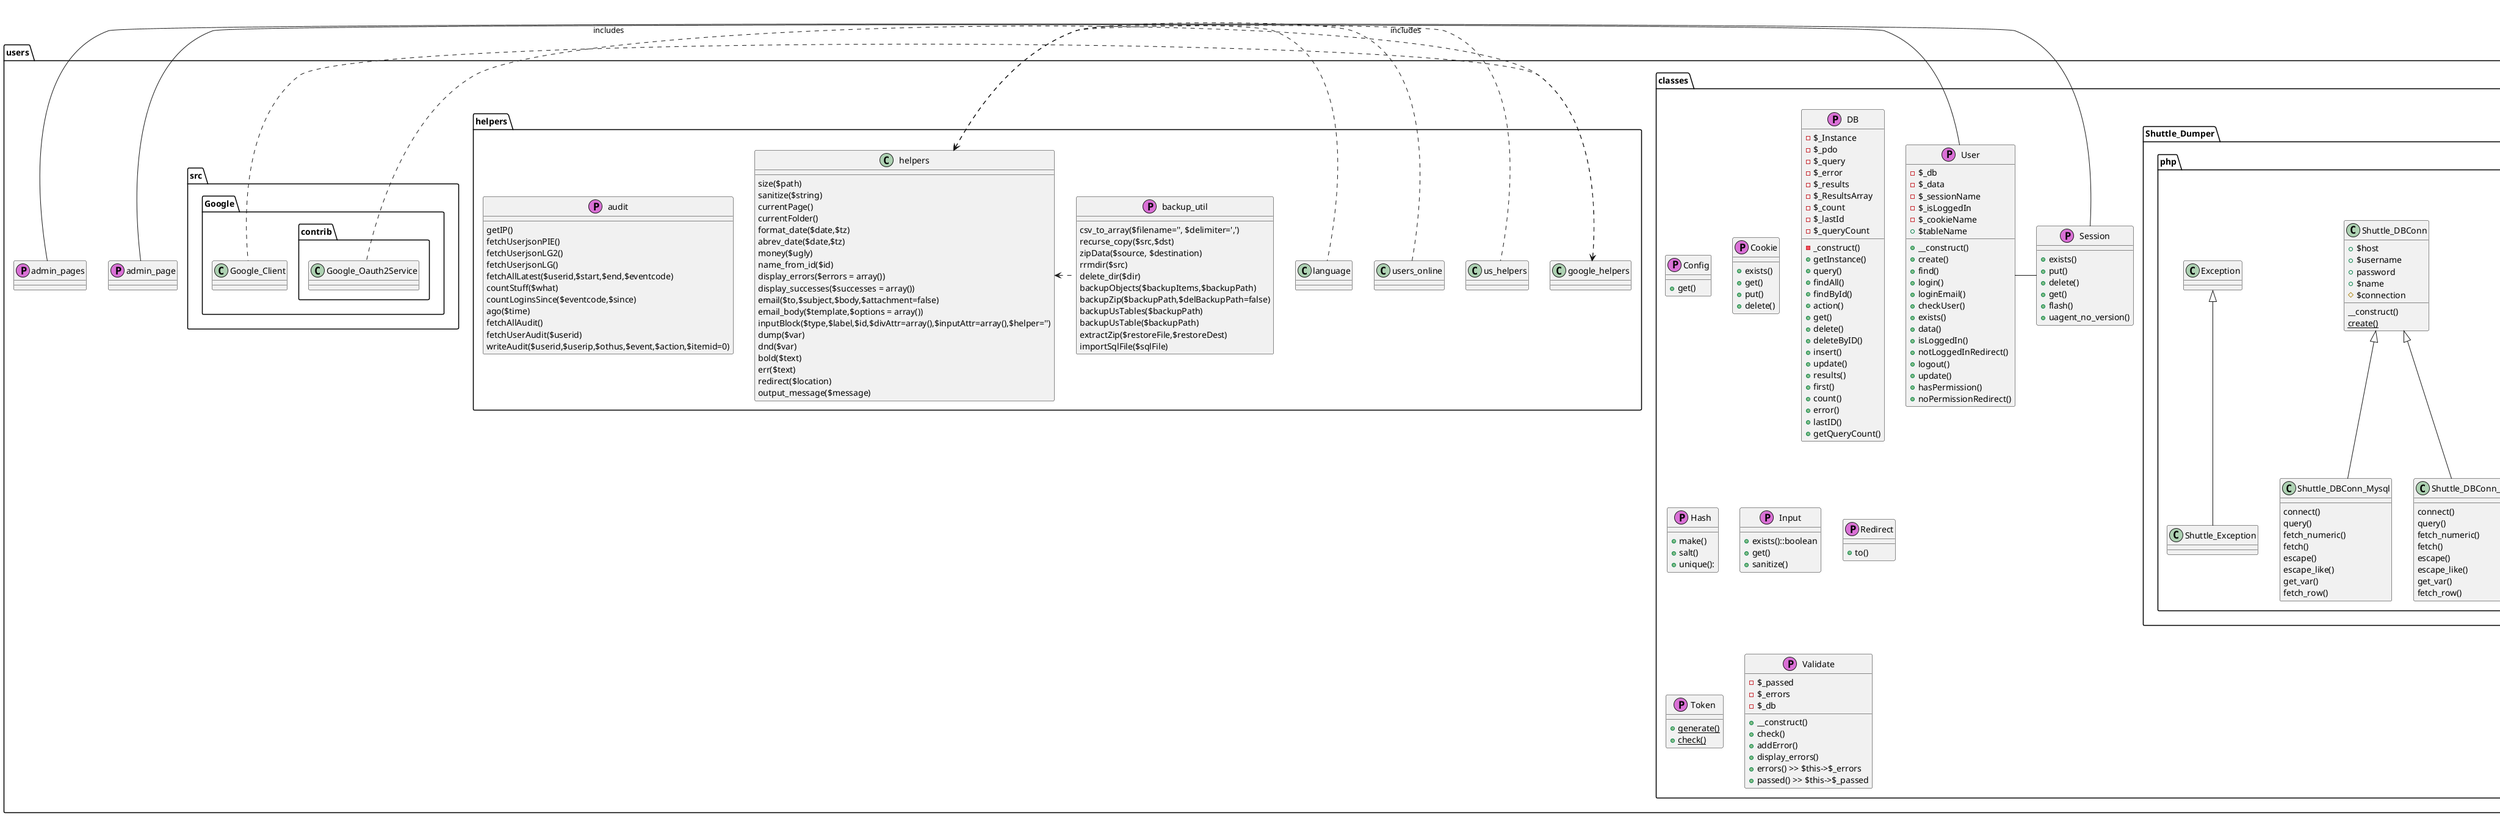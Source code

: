 @startuml ClassIUML
page 2x2
skinparam pageMargin 10
skinparam pageExternalColor gray
skinparam pageBorderColor black

!define PHP << (P,orchid) >>

namespace users {
	class admin_page PHP {

	}
	
	class admin_pages PHP {

	}

	namespace classes{

		class Config PHP {
			+get()
		}

		class Cookie PHP {
			+exists()
			+get()
			+put()
			+delete()

		}

		class DB PHP {
			-$_Instance
			-$_pdo
			-$_query
			-$_error
			-$_results
			-$_ResultsArray
			-$_count
			-$_lastId
			-$_queryCount
			-_construct()
			+getInstance()
			+query()
			+findAll()
			+findById()
			+action()
			+get()
			+delete()
			+deleteByID()
			+insert()
			+update()
			+results()
			+first()
			+count()
			+error()
			+lastID()
			+getQueryCount()

			
		}		

		class Hash PHP {
			+make()
			+salt()
			+unique():
		}

		class Input PHP {
			+exists()::boolean
			+get()
			+sanitize()
		}		

		class Redirect PHP {
			+to()
		}			

		class Session PHP {
			+exists()
			+put()
			+delete()
			+get()
			+flash()
			+uagent_no_version()
		}

		package Shuttle_Dumper.php{
			abstract class Shuttle_Dump_File {
				#$fh
				#$file_location
				{abstract}write()
				{abstract}end()
				create()
				__construct()
				is_gzip()
			}

			class Shuttle_Dump_File_Plaintext extends Shuttle_Dump_File {
				+open()
				+write()
				+end()
			}

			class Shuttle_Dump_File_Gzip extends Shuttle_Dump_File{
				+open()
				+write()
				+end()
			}

			class Shuttle_Insert_Statement{
				-$rows
				-$length
				-$table
				__construct()
				reset()
				add_row()
				get_sql()
				get_length()
			}

			abstract class Shuttle_Dumper{
				~INSERT_THRESHOLD
				+$db
				$dump_file
				$eol
				$include_tables
				$exclude_tables
				{static}create()
				__construct()
				{static}has_shell_access()
				{static}is_shell_command_available()
				{abstract}dump()
				~get_tables()
			}

			class Shuttle_Dumper_ShellCommand extends Shuttle_Dumper{
				dump()
			}

			class Shuttle_Dumper_Native extends Shuttle_Dumper{
				dump()
				#dump_table()
			}

			class Shuttle_DBConn{
				+$host
				+$username
				+password
				+$name
				#$connection
				__construct()
				{static} create()
			}

			class Shuttle_DBConn_Mysql extends Shuttle_DBConn{
				connect()
				query()
				fetch_numeric()
				fetch()
				escape()
				escape_like()
				get_var()
				fetch_row()
			}

			class Shuttle_DBConn_Mysqli extends Shuttle_DBConn {
				connect()
				query()
				fetch_numeric()
				fetch()
				escape()
				escape_like()
				get_var()
				fetch_row()
			}

			class Shuttle_Exception extends Exception{ 

			}

		}

		class Token PHP {
			+{static} generate()
			+{static} check()
		}	

		class User PHP {
			-$_db
			-$_data
			-$_sessionName
			-$_isLoggedIn
			-$_cookieName
			+$tableName
			+__construct()
			+create() 
			+find()
			+login()
			+loginEmail()
			+checkUser()
			+exists()
			+data()
			+isLoggedIn()
			+notLoggedInRedirect()
			+logout()
			+update()
			+hasPermission()
			+noPermissionRedirect()


		}			

		class Validate PHP {
			-$_passed
			-$_errors
			-$_db
			+__construct()
			+check()
			+addError()
			+display_errors()
			+errors() >> $this->$_errors
			+passed() >> $this->$_passed
		}		
	'Namespace Classes
	}

	Namespace helpers{
		class audit PHP{
			getIP()
			fetchUserjsonPIE()
			fetchUserjsonLG2()
			fetchUserjsonLG()
			fetchAllLatest($userid,$start,$end,$eventcode)
			countStuff($what)
			countLoginsSince($eventcode,$since)
			ago($time)
			fetchAllAudit()
			fetchUserAudit($userid)
			writeAudit($userid,$userip,$othus,$event,$action,$itemid=0)
		}

		class backup_util PHP{
			csv_to_array($filename='', $delimiter=',')
			recurse_copy($src,$dst)
			zipData($source, $destination)
			rrmdir($src)
			delete_dir($dir) 
			backupObjects($backupItems,$backupPath)
			backupZip($backupPath,$delBackupPath=false)
			backupUsTables($backupPath)
			backupUsTable($backupPath)
			extractZip($restoreFile,$restoreDest)
			importSqlFile($sqlFile)
		}

		class google_helpers  {
	
		}
		google_helpers <. users.src.Google.Google_Client : includes
		google_helpers <. users.src.Google.contrib.Google_Oauth2Service : includes


		class helpers {
			size($path)
			sanitize($string)
			currentPage()
			currentFolder()
			format_date($date,$tz)
			abrev_date($date,$tz)
			money($ugly)
			name_from_id($id)
			display_errors($errors = array())
			display_successes($successes = array())
			email($to,$subject,$body,$attachment=false)
			email_body($template,$options = array())
			inputBlock($type,$label,$id,$divAttr=array(),$inputAttr=array(),$helper='')
			dump($var)
			dnd($var)
			bold($text)
			err($text)
			redirect($location)
			output_message($message)
		}
		helpers <. us_helpers
		helpers <. users_online
		helpers <. language
		helpers <. backup_util	


	'Namepace helpers	
	}

'Namspace Users
}

users.admin_page - users.classes.User

users.classes.User - users.classes.Session

users.admin_pages - users.classes.Session





@enduml